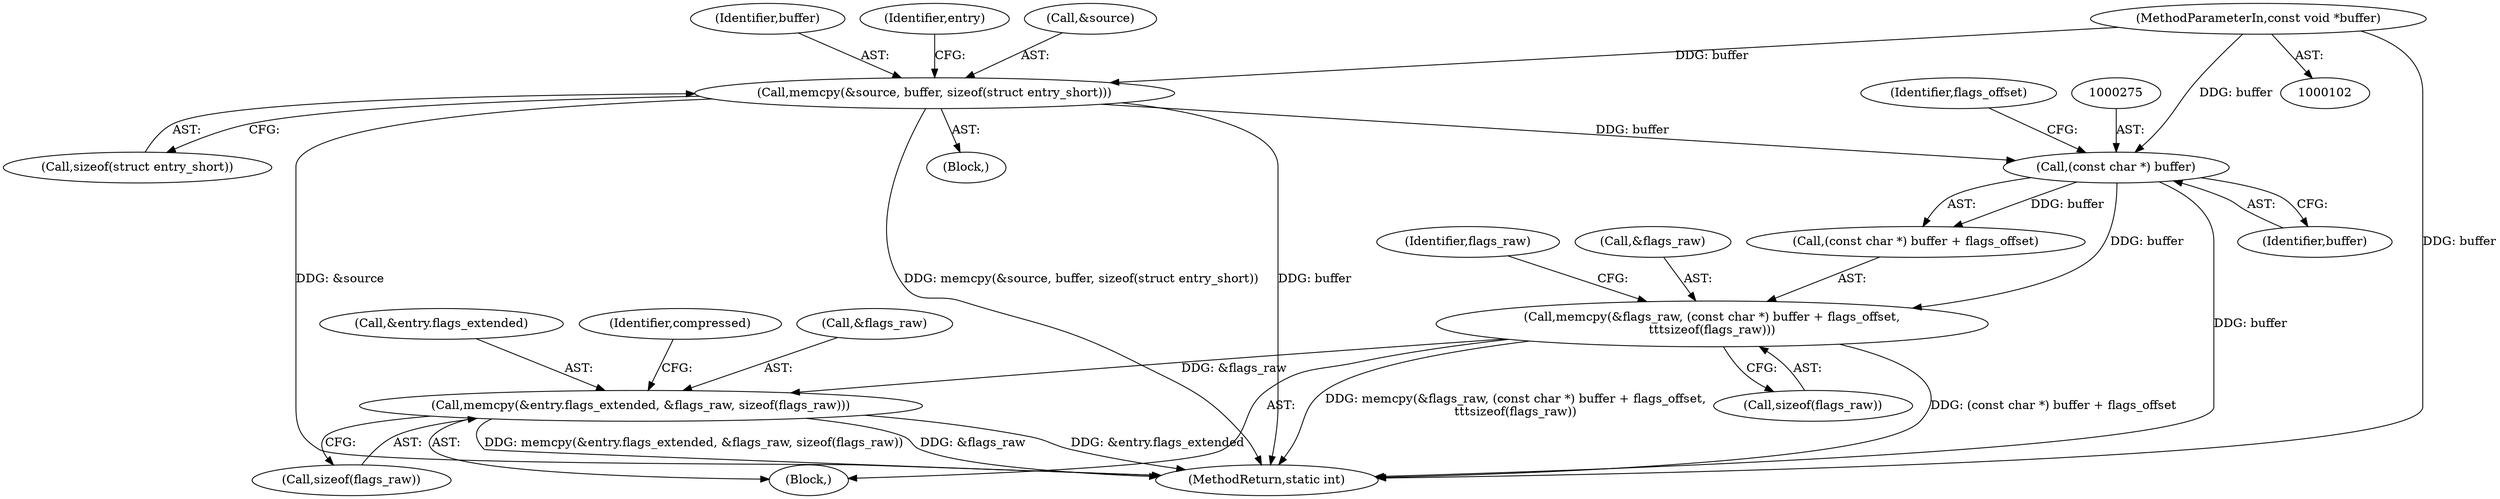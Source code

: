 digraph "0_libgit2_58a6fe94cb851f71214dbefac3f9bffee437d6fe_0@API" {
"1000284" [label="(Call,memcpy(&entry.flags_extended, &flags_raw, sizeof(flags_raw)))"];
"1000270" [label="(Call,memcpy(&flags_raw, (const char *) buffer + flags_offset,\n\t\t\tsizeof(flags_raw)))"];
"1000274" [label="(Call,(const char *) buffer)"];
"1000138" [label="(Call,memcpy(&source, buffer, sizeof(struct entry_short)))"];
"1000106" [label="(MethodParameterIn,const void *buffer)"];
"1000138" [label="(Call,memcpy(&source, buffer, sizeof(struct entry_short)))"];
"1000296" [label="(Identifier,compressed)"];
"1000284" [label="(Call,memcpy(&entry.flags_extended, &flags_raw, sizeof(flags_raw)))"];
"1000273" [label="(Call,(const char *) buffer + flags_offset)"];
"1000270" [label="(Call,memcpy(&flags_raw, (const char *) buffer + flags_offset,\n\t\t\tsizeof(flags_raw)))"];
"1000141" [label="(Identifier,buffer)"];
"1000291" [label="(Call,sizeof(flags_raw))"];
"1000463" [label="(MethodReturn,static int)"];
"1000289" [label="(Call,&flags_raw)"];
"1000271" [label="(Call,&flags_raw)"];
"1000267" [label="(Block,)"];
"1000106" [label="(MethodParameterIn,const void *buffer)"];
"1000277" [label="(Identifier,flags_offset)"];
"1000281" [label="(Identifier,flags_raw)"];
"1000109" [label="(Block,)"];
"1000147" [label="(Identifier,entry)"];
"1000142" [label="(Call,sizeof(struct entry_short))"];
"1000278" [label="(Call,sizeof(flags_raw))"];
"1000276" [label="(Identifier,buffer)"];
"1000285" [label="(Call,&entry.flags_extended)"];
"1000139" [label="(Call,&source)"];
"1000274" [label="(Call,(const char *) buffer)"];
"1000284" -> "1000267"  [label="AST: "];
"1000284" -> "1000291"  [label="CFG: "];
"1000285" -> "1000284"  [label="AST: "];
"1000289" -> "1000284"  [label="AST: "];
"1000291" -> "1000284"  [label="AST: "];
"1000296" -> "1000284"  [label="CFG: "];
"1000284" -> "1000463"  [label="DDG: &entry.flags_extended"];
"1000284" -> "1000463"  [label="DDG: memcpy(&entry.flags_extended, &flags_raw, sizeof(flags_raw))"];
"1000284" -> "1000463"  [label="DDG: &flags_raw"];
"1000270" -> "1000284"  [label="DDG: &flags_raw"];
"1000270" -> "1000267"  [label="AST: "];
"1000270" -> "1000278"  [label="CFG: "];
"1000271" -> "1000270"  [label="AST: "];
"1000273" -> "1000270"  [label="AST: "];
"1000278" -> "1000270"  [label="AST: "];
"1000281" -> "1000270"  [label="CFG: "];
"1000270" -> "1000463"  [label="DDG: (const char *) buffer + flags_offset"];
"1000270" -> "1000463"  [label="DDG: memcpy(&flags_raw, (const char *) buffer + flags_offset,\n\t\t\tsizeof(flags_raw))"];
"1000274" -> "1000270"  [label="DDG: buffer"];
"1000274" -> "1000273"  [label="AST: "];
"1000274" -> "1000276"  [label="CFG: "];
"1000275" -> "1000274"  [label="AST: "];
"1000276" -> "1000274"  [label="AST: "];
"1000277" -> "1000274"  [label="CFG: "];
"1000274" -> "1000463"  [label="DDG: buffer"];
"1000274" -> "1000273"  [label="DDG: buffer"];
"1000138" -> "1000274"  [label="DDG: buffer"];
"1000106" -> "1000274"  [label="DDG: buffer"];
"1000138" -> "1000109"  [label="AST: "];
"1000138" -> "1000142"  [label="CFG: "];
"1000139" -> "1000138"  [label="AST: "];
"1000141" -> "1000138"  [label="AST: "];
"1000142" -> "1000138"  [label="AST: "];
"1000147" -> "1000138"  [label="CFG: "];
"1000138" -> "1000463"  [label="DDG: buffer"];
"1000138" -> "1000463"  [label="DDG: &source"];
"1000138" -> "1000463"  [label="DDG: memcpy(&source, buffer, sizeof(struct entry_short))"];
"1000106" -> "1000138"  [label="DDG: buffer"];
"1000106" -> "1000102"  [label="AST: "];
"1000106" -> "1000463"  [label="DDG: buffer"];
}
